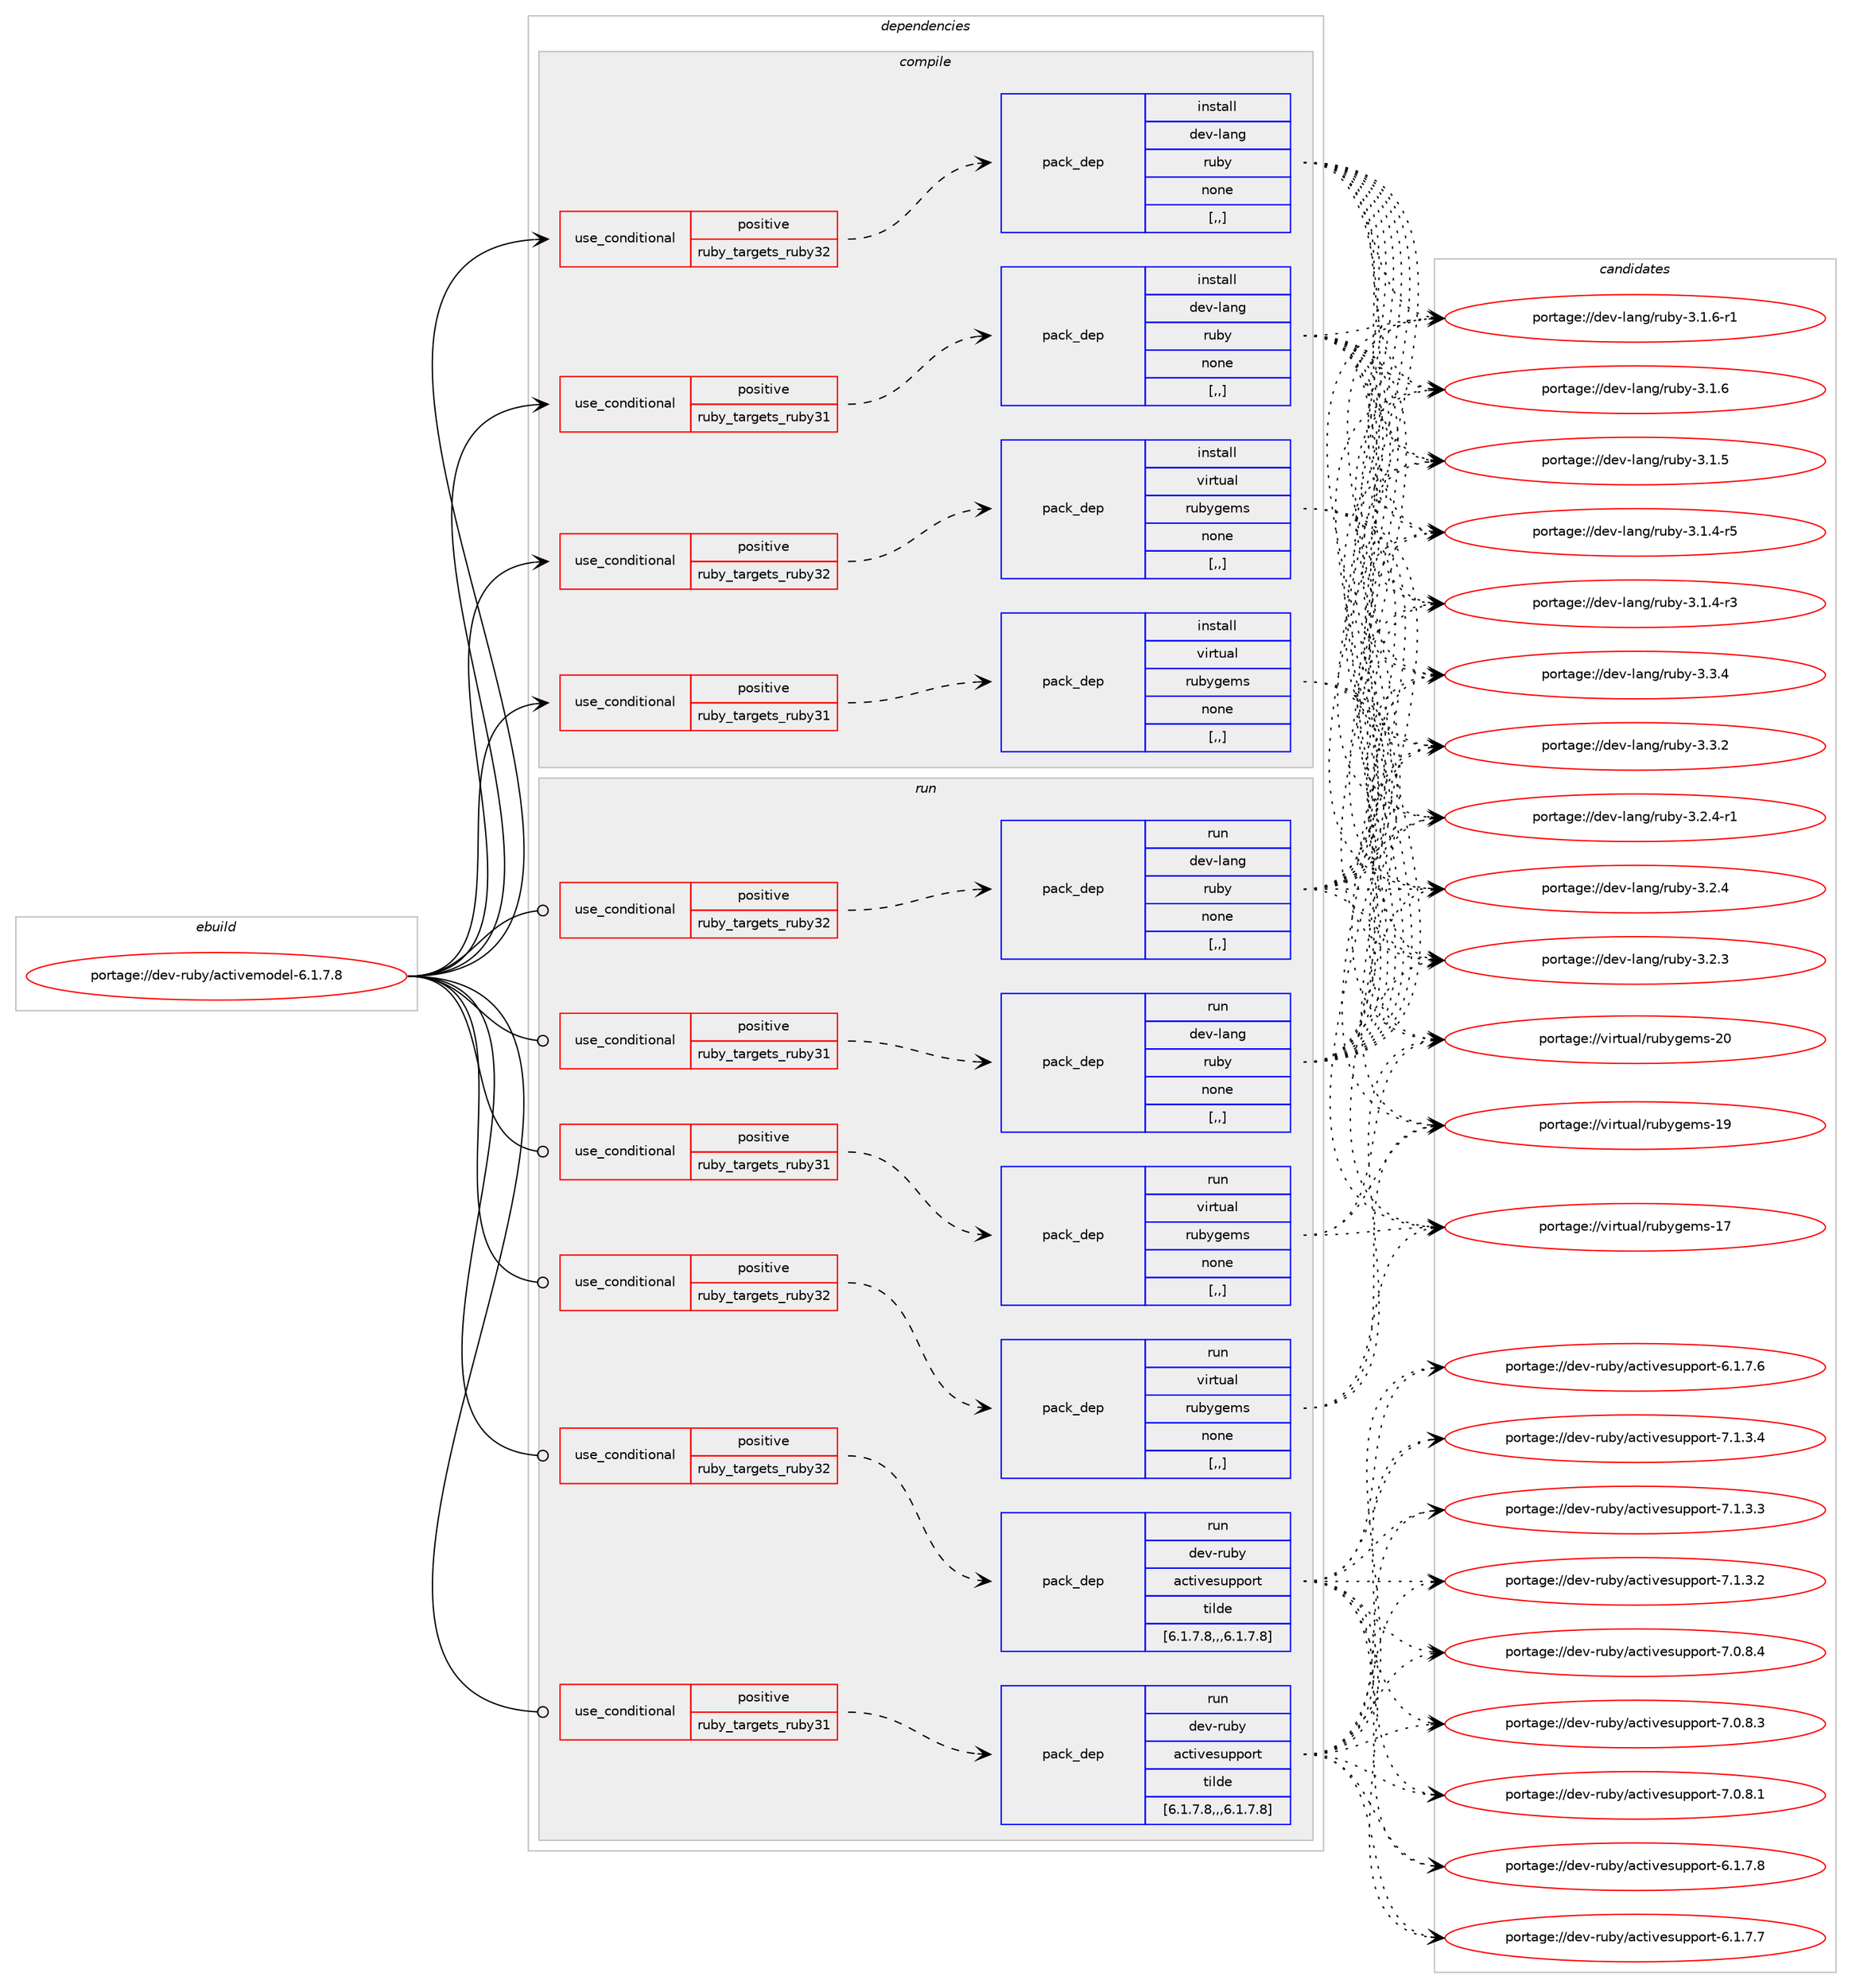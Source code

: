 digraph prolog {

# *************
# Graph options
# *************

newrank=true;
concentrate=true;
compound=true;
graph [rankdir=LR,fontname=Helvetica,fontsize=10,ranksep=1.5];#, ranksep=2.5, nodesep=0.2];
edge  [arrowhead=vee];
node  [fontname=Helvetica,fontsize=10];

# **********
# The ebuild
# **********

subgraph cluster_leftcol {
color=gray;
label=<<i>ebuild</i>>;
id [label="portage://dev-ruby/activemodel-6.1.7.8", color=red, width=4, href="../dev-ruby/activemodel-6.1.7.8.svg"];
}

# ****************
# The dependencies
# ****************

subgraph cluster_midcol {
color=gray;
label=<<i>dependencies</i>>;
subgraph cluster_compile {
fillcolor="#eeeeee";
style=filled;
label=<<i>compile</i>>;
subgraph cond43515 {
dependency174321 [label=<<TABLE BORDER="0" CELLBORDER="1" CELLSPACING="0" CELLPADDING="4"><TR><TD ROWSPAN="3" CELLPADDING="10">use_conditional</TD></TR><TR><TD>positive</TD></TR><TR><TD>ruby_targets_ruby31</TD></TR></TABLE>>, shape=none, color=red];
subgraph pack129525 {
dependency174322 [label=<<TABLE BORDER="0" CELLBORDER="1" CELLSPACING="0" CELLPADDING="4" WIDTH="220"><TR><TD ROWSPAN="6" CELLPADDING="30">pack_dep</TD></TR><TR><TD WIDTH="110">install</TD></TR><TR><TD>dev-lang</TD></TR><TR><TD>ruby</TD></TR><TR><TD>none</TD></TR><TR><TD>[,,]</TD></TR></TABLE>>, shape=none, color=blue];
}
dependency174321:e -> dependency174322:w [weight=20,style="dashed",arrowhead="vee"];
}
id:e -> dependency174321:w [weight=20,style="solid",arrowhead="vee"];
subgraph cond43516 {
dependency174323 [label=<<TABLE BORDER="0" CELLBORDER="1" CELLSPACING="0" CELLPADDING="4"><TR><TD ROWSPAN="3" CELLPADDING="10">use_conditional</TD></TR><TR><TD>positive</TD></TR><TR><TD>ruby_targets_ruby31</TD></TR></TABLE>>, shape=none, color=red];
subgraph pack129526 {
dependency174324 [label=<<TABLE BORDER="0" CELLBORDER="1" CELLSPACING="0" CELLPADDING="4" WIDTH="220"><TR><TD ROWSPAN="6" CELLPADDING="30">pack_dep</TD></TR><TR><TD WIDTH="110">install</TD></TR><TR><TD>virtual</TD></TR><TR><TD>rubygems</TD></TR><TR><TD>none</TD></TR><TR><TD>[,,]</TD></TR></TABLE>>, shape=none, color=blue];
}
dependency174323:e -> dependency174324:w [weight=20,style="dashed",arrowhead="vee"];
}
id:e -> dependency174323:w [weight=20,style="solid",arrowhead="vee"];
subgraph cond43517 {
dependency174325 [label=<<TABLE BORDER="0" CELLBORDER="1" CELLSPACING="0" CELLPADDING="4"><TR><TD ROWSPAN="3" CELLPADDING="10">use_conditional</TD></TR><TR><TD>positive</TD></TR><TR><TD>ruby_targets_ruby32</TD></TR></TABLE>>, shape=none, color=red];
subgraph pack129527 {
dependency174326 [label=<<TABLE BORDER="0" CELLBORDER="1" CELLSPACING="0" CELLPADDING="4" WIDTH="220"><TR><TD ROWSPAN="6" CELLPADDING="30">pack_dep</TD></TR><TR><TD WIDTH="110">install</TD></TR><TR><TD>dev-lang</TD></TR><TR><TD>ruby</TD></TR><TR><TD>none</TD></TR><TR><TD>[,,]</TD></TR></TABLE>>, shape=none, color=blue];
}
dependency174325:e -> dependency174326:w [weight=20,style="dashed",arrowhead="vee"];
}
id:e -> dependency174325:w [weight=20,style="solid",arrowhead="vee"];
subgraph cond43518 {
dependency174327 [label=<<TABLE BORDER="0" CELLBORDER="1" CELLSPACING="0" CELLPADDING="4"><TR><TD ROWSPAN="3" CELLPADDING="10">use_conditional</TD></TR><TR><TD>positive</TD></TR><TR><TD>ruby_targets_ruby32</TD></TR></TABLE>>, shape=none, color=red];
subgraph pack129528 {
dependency174328 [label=<<TABLE BORDER="0" CELLBORDER="1" CELLSPACING="0" CELLPADDING="4" WIDTH="220"><TR><TD ROWSPAN="6" CELLPADDING="30">pack_dep</TD></TR><TR><TD WIDTH="110">install</TD></TR><TR><TD>virtual</TD></TR><TR><TD>rubygems</TD></TR><TR><TD>none</TD></TR><TR><TD>[,,]</TD></TR></TABLE>>, shape=none, color=blue];
}
dependency174327:e -> dependency174328:w [weight=20,style="dashed",arrowhead="vee"];
}
id:e -> dependency174327:w [weight=20,style="solid",arrowhead="vee"];
}
subgraph cluster_compileandrun {
fillcolor="#eeeeee";
style=filled;
label=<<i>compile and run</i>>;
}
subgraph cluster_run {
fillcolor="#eeeeee";
style=filled;
label=<<i>run</i>>;
subgraph cond43519 {
dependency174329 [label=<<TABLE BORDER="0" CELLBORDER="1" CELLSPACING="0" CELLPADDING="4"><TR><TD ROWSPAN="3" CELLPADDING="10">use_conditional</TD></TR><TR><TD>positive</TD></TR><TR><TD>ruby_targets_ruby31</TD></TR></TABLE>>, shape=none, color=red];
subgraph pack129529 {
dependency174330 [label=<<TABLE BORDER="0" CELLBORDER="1" CELLSPACING="0" CELLPADDING="4" WIDTH="220"><TR><TD ROWSPAN="6" CELLPADDING="30">pack_dep</TD></TR><TR><TD WIDTH="110">run</TD></TR><TR><TD>dev-lang</TD></TR><TR><TD>ruby</TD></TR><TR><TD>none</TD></TR><TR><TD>[,,]</TD></TR></TABLE>>, shape=none, color=blue];
}
dependency174329:e -> dependency174330:w [weight=20,style="dashed",arrowhead="vee"];
}
id:e -> dependency174329:w [weight=20,style="solid",arrowhead="odot"];
subgraph cond43520 {
dependency174331 [label=<<TABLE BORDER="0" CELLBORDER="1" CELLSPACING="0" CELLPADDING="4"><TR><TD ROWSPAN="3" CELLPADDING="10">use_conditional</TD></TR><TR><TD>positive</TD></TR><TR><TD>ruby_targets_ruby31</TD></TR></TABLE>>, shape=none, color=red];
subgraph pack129530 {
dependency174332 [label=<<TABLE BORDER="0" CELLBORDER="1" CELLSPACING="0" CELLPADDING="4" WIDTH="220"><TR><TD ROWSPAN="6" CELLPADDING="30">pack_dep</TD></TR><TR><TD WIDTH="110">run</TD></TR><TR><TD>dev-ruby</TD></TR><TR><TD>activesupport</TD></TR><TR><TD>tilde</TD></TR><TR><TD>[6.1.7.8,,,6.1.7.8]</TD></TR></TABLE>>, shape=none, color=blue];
}
dependency174331:e -> dependency174332:w [weight=20,style="dashed",arrowhead="vee"];
}
id:e -> dependency174331:w [weight=20,style="solid",arrowhead="odot"];
subgraph cond43521 {
dependency174333 [label=<<TABLE BORDER="0" CELLBORDER="1" CELLSPACING="0" CELLPADDING="4"><TR><TD ROWSPAN="3" CELLPADDING="10">use_conditional</TD></TR><TR><TD>positive</TD></TR><TR><TD>ruby_targets_ruby31</TD></TR></TABLE>>, shape=none, color=red];
subgraph pack129531 {
dependency174334 [label=<<TABLE BORDER="0" CELLBORDER="1" CELLSPACING="0" CELLPADDING="4" WIDTH="220"><TR><TD ROWSPAN="6" CELLPADDING="30">pack_dep</TD></TR><TR><TD WIDTH="110">run</TD></TR><TR><TD>virtual</TD></TR><TR><TD>rubygems</TD></TR><TR><TD>none</TD></TR><TR><TD>[,,]</TD></TR></TABLE>>, shape=none, color=blue];
}
dependency174333:e -> dependency174334:w [weight=20,style="dashed",arrowhead="vee"];
}
id:e -> dependency174333:w [weight=20,style="solid",arrowhead="odot"];
subgraph cond43522 {
dependency174335 [label=<<TABLE BORDER="0" CELLBORDER="1" CELLSPACING="0" CELLPADDING="4"><TR><TD ROWSPAN="3" CELLPADDING="10">use_conditional</TD></TR><TR><TD>positive</TD></TR><TR><TD>ruby_targets_ruby32</TD></TR></TABLE>>, shape=none, color=red];
subgraph pack129532 {
dependency174336 [label=<<TABLE BORDER="0" CELLBORDER="1" CELLSPACING="0" CELLPADDING="4" WIDTH="220"><TR><TD ROWSPAN="6" CELLPADDING="30">pack_dep</TD></TR><TR><TD WIDTH="110">run</TD></TR><TR><TD>dev-lang</TD></TR><TR><TD>ruby</TD></TR><TR><TD>none</TD></TR><TR><TD>[,,]</TD></TR></TABLE>>, shape=none, color=blue];
}
dependency174335:e -> dependency174336:w [weight=20,style="dashed",arrowhead="vee"];
}
id:e -> dependency174335:w [weight=20,style="solid",arrowhead="odot"];
subgraph cond43523 {
dependency174337 [label=<<TABLE BORDER="0" CELLBORDER="1" CELLSPACING="0" CELLPADDING="4"><TR><TD ROWSPAN="3" CELLPADDING="10">use_conditional</TD></TR><TR><TD>positive</TD></TR><TR><TD>ruby_targets_ruby32</TD></TR></TABLE>>, shape=none, color=red];
subgraph pack129533 {
dependency174338 [label=<<TABLE BORDER="0" CELLBORDER="1" CELLSPACING="0" CELLPADDING="4" WIDTH="220"><TR><TD ROWSPAN="6" CELLPADDING="30">pack_dep</TD></TR><TR><TD WIDTH="110">run</TD></TR><TR><TD>dev-ruby</TD></TR><TR><TD>activesupport</TD></TR><TR><TD>tilde</TD></TR><TR><TD>[6.1.7.8,,,6.1.7.8]</TD></TR></TABLE>>, shape=none, color=blue];
}
dependency174337:e -> dependency174338:w [weight=20,style="dashed",arrowhead="vee"];
}
id:e -> dependency174337:w [weight=20,style="solid",arrowhead="odot"];
subgraph cond43524 {
dependency174339 [label=<<TABLE BORDER="0" CELLBORDER="1" CELLSPACING="0" CELLPADDING="4"><TR><TD ROWSPAN="3" CELLPADDING="10">use_conditional</TD></TR><TR><TD>positive</TD></TR><TR><TD>ruby_targets_ruby32</TD></TR></TABLE>>, shape=none, color=red];
subgraph pack129534 {
dependency174340 [label=<<TABLE BORDER="0" CELLBORDER="1" CELLSPACING="0" CELLPADDING="4" WIDTH="220"><TR><TD ROWSPAN="6" CELLPADDING="30">pack_dep</TD></TR><TR><TD WIDTH="110">run</TD></TR><TR><TD>virtual</TD></TR><TR><TD>rubygems</TD></TR><TR><TD>none</TD></TR><TR><TD>[,,]</TD></TR></TABLE>>, shape=none, color=blue];
}
dependency174339:e -> dependency174340:w [weight=20,style="dashed",arrowhead="vee"];
}
id:e -> dependency174339:w [weight=20,style="solid",arrowhead="odot"];
}
}

# **************
# The candidates
# **************

subgraph cluster_choices {
rank=same;
color=gray;
label=<<i>candidates</i>>;

subgraph choice129525 {
color=black;
nodesep=1;
choice10010111845108971101034711411798121455146514652 [label="portage://dev-lang/ruby-3.3.4", color=red, width=4,href="../dev-lang/ruby-3.3.4.svg"];
choice10010111845108971101034711411798121455146514650 [label="portage://dev-lang/ruby-3.3.2", color=red, width=4,href="../dev-lang/ruby-3.3.2.svg"];
choice100101118451089711010347114117981214551465046524511449 [label="portage://dev-lang/ruby-3.2.4-r1", color=red, width=4,href="../dev-lang/ruby-3.2.4-r1.svg"];
choice10010111845108971101034711411798121455146504652 [label="portage://dev-lang/ruby-3.2.4", color=red, width=4,href="../dev-lang/ruby-3.2.4.svg"];
choice10010111845108971101034711411798121455146504651 [label="portage://dev-lang/ruby-3.2.3", color=red, width=4,href="../dev-lang/ruby-3.2.3.svg"];
choice100101118451089711010347114117981214551464946544511449 [label="portage://dev-lang/ruby-3.1.6-r1", color=red, width=4,href="../dev-lang/ruby-3.1.6-r1.svg"];
choice10010111845108971101034711411798121455146494654 [label="portage://dev-lang/ruby-3.1.6", color=red, width=4,href="../dev-lang/ruby-3.1.6.svg"];
choice10010111845108971101034711411798121455146494653 [label="portage://dev-lang/ruby-3.1.5", color=red, width=4,href="../dev-lang/ruby-3.1.5.svg"];
choice100101118451089711010347114117981214551464946524511453 [label="portage://dev-lang/ruby-3.1.4-r5", color=red, width=4,href="../dev-lang/ruby-3.1.4-r5.svg"];
choice100101118451089711010347114117981214551464946524511451 [label="portage://dev-lang/ruby-3.1.4-r3", color=red, width=4,href="../dev-lang/ruby-3.1.4-r3.svg"];
dependency174322:e -> choice10010111845108971101034711411798121455146514652:w [style=dotted,weight="100"];
dependency174322:e -> choice10010111845108971101034711411798121455146514650:w [style=dotted,weight="100"];
dependency174322:e -> choice100101118451089711010347114117981214551465046524511449:w [style=dotted,weight="100"];
dependency174322:e -> choice10010111845108971101034711411798121455146504652:w [style=dotted,weight="100"];
dependency174322:e -> choice10010111845108971101034711411798121455146504651:w [style=dotted,weight="100"];
dependency174322:e -> choice100101118451089711010347114117981214551464946544511449:w [style=dotted,weight="100"];
dependency174322:e -> choice10010111845108971101034711411798121455146494654:w [style=dotted,weight="100"];
dependency174322:e -> choice10010111845108971101034711411798121455146494653:w [style=dotted,weight="100"];
dependency174322:e -> choice100101118451089711010347114117981214551464946524511453:w [style=dotted,weight="100"];
dependency174322:e -> choice100101118451089711010347114117981214551464946524511451:w [style=dotted,weight="100"];
}
subgraph choice129526 {
color=black;
nodesep=1;
choice118105114116117971084711411798121103101109115455048 [label="portage://virtual/rubygems-20", color=red, width=4,href="../virtual/rubygems-20.svg"];
choice118105114116117971084711411798121103101109115454957 [label="portage://virtual/rubygems-19", color=red, width=4,href="../virtual/rubygems-19.svg"];
choice118105114116117971084711411798121103101109115454955 [label="portage://virtual/rubygems-17", color=red, width=4,href="../virtual/rubygems-17.svg"];
dependency174324:e -> choice118105114116117971084711411798121103101109115455048:w [style=dotted,weight="100"];
dependency174324:e -> choice118105114116117971084711411798121103101109115454957:w [style=dotted,weight="100"];
dependency174324:e -> choice118105114116117971084711411798121103101109115454955:w [style=dotted,weight="100"];
}
subgraph choice129527 {
color=black;
nodesep=1;
choice10010111845108971101034711411798121455146514652 [label="portage://dev-lang/ruby-3.3.4", color=red, width=4,href="../dev-lang/ruby-3.3.4.svg"];
choice10010111845108971101034711411798121455146514650 [label="portage://dev-lang/ruby-3.3.2", color=red, width=4,href="../dev-lang/ruby-3.3.2.svg"];
choice100101118451089711010347114117981214551465046524511449 [label="portage://dev-lang/ruby-3.2.4-r1", color=red, width=4,href="../dev-lang/ruby-3.2.4-r1.svg"];
choice10010111845108971101034711411798121455146504652 [label="portage://dev-lang/ruby-3.2.4", color=red, width=4,href="../dev-lang/ruby-3.2.4.svg"];
choice10010111845108971101034711411798121455146504651 [label="portage://dev-lang/ruby-3.2.3", color=red, width=4,href="../dev-lang/ruby-3.2.3.svg"];
choice100101118451089711010347114117981214551464946544511449 [label="portage://dev-lang/ruby-3.1.6-r1", color=red, width=4,href="../dev-lang/ruby-3.1.6-r1.svg"];
choice10010111845108971101034711411798121455146494654 [label="portage://dev-lang/ruby-3.1.6", color=red, width=4,href="../dev-lang/ruby-3.1.6.svg"];
choice10010111845108971101034711411798121455146494653 [label="portage://dev-lang/ruby-3.1.5", color=red, width=4,href="../dev-lang/ruby-3.1.5.svg"];
choice100101118451089711010347114117981214551464946524511453 [label="portage://dev-lang/ruby-3.1.4-r5", color=red, width=4,href="../dev-lang/ruby-3.1.4-r5.svg"];
choice100101118451089711010347114117981214551464946524511451 [label="portage://dev-lang/ruby-3.1.4-r3", color=red, width=4,href="../dev-lang/ruby-3.1.4-r3.svg"];
dependency174326:e -> choice10010111845108971101034711411798121455146514652:w [style=dotted,weight="100"];
dependency174326:e -> choice10010111845108971101034711411798121455146514650:w [style=dotted,weight="100"];
dependency174326:e -> choice100101118451089711010347114117981214551465046524511449:w [style=dotted,weight="100"];
dependency174326:e -> choice10010111845108971101034711411798121455146504652:w [style=dotted,weight="100"];
dependency174326:e -> choice10010111845108971101034711411798121455146504651:w [style=dotted,weight="100"];
dependency174326:e -> choice100101118451089711010347114117981214551464946544511449:w [style=dotted,weight="100"];
dependency174326:e -> choice10010111845108971101034711411798121455146494654:w [style=dotted,weight="100"];
dependency174326:e -> choice10010111845108971101034711411798121455146494653:w [style=dotted,weight="100"];
dependency174326:e -> choice100101118451089711010347114117981214551464946524511453:w [style=dotted,weight="100"];
dependency174326:e -> choice100101118451089711010347114117981214551464946524511451:w [style=dotted,weight="100"];
}
subgraph choice129528 {
color=black;
nodesep=1;
choice118105114116117971084711411798121103101109115455048 [label="portage://virtual/rubygems-20", color=red, width=4,href="../virtual/rubygems-20.svg"];
choice118105114116117971084711411798121103101109115454957 [label="portage://virtual/rubygems-19", color=red, width=4,href="../virtual/rubygems-19.svg"];
choice118105114116117971084711411798121103101109115454955 [label="portage://virtual/rubygems-17", color=red, width=4,href="../virtual/rubygems-17.svg"];
dependency174328:e -> choice118105114116117971084711411798121103101109115455048:w [style=dotted,weight="100"];
dependency174328:e -> choice118105114116117971084711411798121103101109115454957:w [style=dotted,weight="100"];
dependency174328:e -> choice118105114116117971084711411798121103101109115454955:w [style=dotted,weight="100"];
}
subgraph choice129529 {
color=black;
nodesep=1;
choice10010111845108971101034711411798121455146514652 [label="portage://dev-lang/ruby-3.3.4", color=red, width=4,href="../dev-lang/ruby-3.3.4.svg"];
choice10010111845108971101034711411798121455146514650 [label="portage://dev-lang/ruby-3.3.2", color=red, width=4,href="../dev-lang/ruby-3.3.2.svg"];
choice100101118451089711010347114117981214551465046524511449 [label="portage://dev-lang/ruby-3.2.4-r1", color=red, width=4,href="../dev-lang/ruby-3.2.4-r1.svg"];
choice10010111845108971101034711411798121455146504652 [label="portage://dev-lang/ruby-3.2.4", color=red, width=4,href="../dev-lang/ruby-3.2.4.svg"];
choice10010111845108971101034711411798121455146504651 [label="portage://dev-lang/ruby-3.2.3", color=red, width=4,href="../dev-lang/ruby-3.2.3.svg"];
choice100101118451089711010347114117981214551464946544511449 [label="portage://dev-lang/ruby-3.1.6-r1", color=red, width=4,href="../dev-lang/ruby-3.1.6-r1.svg"];
choice10010111845108971101034711411798121455146494654 [label="portage://dev-lang/ruby-3.1.6", color=red, width=4,href="../dev-lang/ruby-3.1.6.svg"];
choice10010111845108971101034711411798121455146494653 [label="portage://dev-lang/ruby-3.1.5", color=red, width=4,href="../dev-lang/ruby-3.1.5.svg"];
choice100101118451089711010347114117981214551464946524511453 [label="portage://dev-lang/ruby-3.1.4-r5", color=red, width=4,href="../dev-lang/ruby-3.1.4-r5.svg"];
choice100101118451089711010347114117981214551464946524511451 [label="portage://dev-lang/ruby-3.1.4-r3", color=red, width=4,href="../dev-lang/ruby-3.1.4-r3.svg"];
dependency174330:e -> choice10010111845108971101034711411798121455146514652:w [style=dotted,weight="100"];
dependency174330:e -> choice10010111845108971101034711411798121455146514650:w [style=dotted,weight="100"];
dependency174330:e -> choice100101118451089711010347114117981214551465046524511449:w [style=dotted,weight="100"];
dependency174330:e -> choice10010111845108971101034711411798121455146504652:w [style=dotted,weight="100"];
dependency174330:e -> choice10010111845108971101034711411798121455146504651:w [style=dotted,weight="100"];
dependency174330:e -> choice100101118451089711010347114117981214551464946544511449:w [style=dotted,weight="100"];
dependency174330:e -> choice10010111845108971101034711411798121455146494654:w [style=dotted,weight="100"];
dependency174330:e -> choice10010111845108971101034711411798121455146494653:w [style=dotted,weight="100"];
dependency174330:e -> choice100101118451089711010347114117981214551464946524511453:w [style=dotted,weight="100"];
dependency174330:e -> choice100101118451089711010347114117981214551464946524511451:w [style=dotted,weight="100"];
}
subgraph choice129530 {
color=black;
nodesep=1;
choice10010111845114117981214797991161051181011151171121121111141164555464946514652 [label="portage://dev-ruby/activesupport-7.1.3.4", color=red, width=4,href="../dev-ruby/activesupport-7.1.3.4.svg"];
choice10010111845114117981214797991161051181011151171121121111141164555464946514651 [label="portage://dev-ruby/activesupport-7.1.3.3", color=red, width=4,href="../dev-ruby/activesupport-7.1.3.3.svg"];
choice10010111845114117981214797991161051181011151171121121111141164555464946514650 [label="portage://dev-ruby/activesupport-7.1.3.2", color=red, width=4,href="../dev-ruby/activesupport-7.1.3.2.svg"];
choice10010111845114117981214797991161051181011151171121121111141164555464846564652 [label="portage://dev-ruby/activesupport-7.0.8.4", color=red, width=4,href="../dev-ruby/activesupport-7.0.8.4.svg"];
choice10010111845114117981214797991161051181011151171121121111141164555464846564651 [label="portage://dev-ruby/activesupport-7.0.8.3", color=red, width=4,href="../dev-ruby/activesupport-7.0.8.3.svg"];
choice10010111845114117981214797991161051181011151171121121111141164555464846564649 [label="portage://dev-ruby/activesupport-7.0.8.1", color=red, width=4,href="../dev-ruby/activesupport-7.0.8.1.svg"];
choice10010111845114117981214797991161051181011151171121121111141164554464946554656 [label="portage://dev-ruby/activesupport-6.1.7.8", color=red, width=4,href="../dev-ruby/activesupport-6.1.7.8.svg"];
choice10010111845114117981214797991161051181011151171121121111141164554464946554655 [label="portage://dev-ruby/activesupport-6.1.7.7", color=red, width=4,href="../dev-ruby/activesupport-6.1.7.7.svg"];
choice10010111845114117981214797991161051181011151171121121111141164554464946554654 [label="portage://dev-ruby/activesupport-6.1.7.6", color=red, width=4,href="../dev-ruby/activesupport-6.1.7.6.svg"];
dependency174332:e -> choice10010111845114117981214797991161051181011151171121121111141164555464946514652:w [style=dotted,weight="100"];
dependency174332:e -> choice10010111845114117981214797991161051181011151171121121111141164555464946514651:w [style=dotted,weight="100"];
dependency174332:e -> choice10010111845114117981214797991161051181011151171121121111141164555464946514650:w [style=dotted,weight="100"];
dependency174332:e -> choice10010111845114117981214797991161051181011151171121121111141164555464846564652:w [style=dotted,weight="100"];
dependency174332:e -> choice10010111845114117981214797991161051181011151171121121111141164555464846564651:w [style=dotted,weight="100"];
dependency174332:e -> choice10010111845114117981214797991161051181011151171121121111141164555464846564649:w [style=dotted,weight="100"];
dependency174332:e -> choice10010111845114117981214797991161051181011151171121121111141164554464946554656:w [style=dotted,weight="100"];
dependency174332:e -> choice10010111845114117981214797991161051181011151171121121111141164554464946554655:w [style=dotted,weight="100"];
dependency174332:e -> choice10010111845114117981214797991161051181011151171121121111141164554464946554654:w [style=dotted,weight="100"];
}
subgraph choice129531 {
color=black;
nodesep=1;
choice118105114116117971084711411798121103101109115455048 [label="portage://virtual/rubygems-20", color=red, width=4,href="../virtual/rubygems-20.svg"];
choice118105114116117971084711411798121103101109115454957 [label="portage://virtual/rubygems-19", color=red, width=4,href="../virtual/rubygems-19.svg"];
choice118105114116117971084711411798121103101109115454955 [label="portage://virtual/rubygems-17", color=red, width=4,href="../virtual/rubygems-17.svg"];
dependency174334:e -> choice118105114116117971084711411798121103101109115455048:w [style=dotted,weight="100"];
dependency174334:e -> choice118105114116117971084711411798121103101109115454957:w [style=dotted,weight="100"];
dependency174334:e -> choice118105114116117971084711411798121103101109115454955:w [style=dotted,weight="100"];
}
subgraph choice129532 {
color=black;
nodesep=1;
choice10010111845108971101034711411798121455146514652 [label="portage://dev-lang/ruby-3.3.4", color=red, width=4,href="../dev-lang/ruby-3.3.4.svg"];
choice10010111845108971101034711411798121455146514650 [label="portage://dev-lang/ruby-3.3.2", color=red, width=4,href="../dev-lang/ruby-3.3.2.svg"];
choice100101118451089711010347114117981214551465046524511449 [label="portage://dev-lang/ruby-3.2.4-r1", color=red, width=4,href="../dev-lang/ruby-3.2.4-r1.svg"];
choice10010111845108971101034711411798121455146504652 [label="portage://dev-lang/ruby-3.2.4", color=red, width=4,href="../dev-lang/ruby-3.2.4.svg"];
choice10010111845108971101034711411798121455146504651 [label="portage://dev-lang/ruby-3.2.3", color=red, width=4,href="../dev-lang/ruby-3.2.3.svg"];
choice100101118451089711010347114117981214551464946544511449 [label="portage://dev-lang/ruby-3.1.6-r1", color=red, width=4,href="../dev-lang/ruby-3.1.6-r1.svg"];
choice10010111845108971101034711411798121455146494654 [label="portage://dev-lang/ruby-3.1.6", color=red, width=4,href="../dev-lang/ruby-3.1.6.svg"];
choice10010111845108971101034711411798121455146494653 [label="portage://dev-lang/ruby-3.1.5", color=red, width=4,href="../dev-lang/ruby-3.1.5.svg"];
choice100101118451089711010347114117981214551464946524511453 [label="portage://dev-lang/ruby-3.1.4-r5", color=red, width=4,href="../dev-lang/ruby-3.1.4-r5.svg"];
choice100101118451089711010347114117981214551464946524511451 [label="portage://dev-lang/ruby-3.1.4-r3", color=red, width=4,href="../dev-lang/ruby-3.1.4-r3.svg"];
dependency174336:e -> choice10010111845108971101034711411798121455146514652:w [style=dotted,weight="100"];
dependency174336:e -> choice10010111845108971101034711411798121455146514650:w [style=dotted,weight="100"];
dependency174336:e -> choice100101118451089711010347114117981214551465046524511449:w [style=dotted,weight="100"];
dependency174336:e -> choice10010111845108971101034711411798121455146504652:w [style=dotted,weight="100"];
dependency174336:e -> choice10010111845108971101034711411798121455146504651:w [style=dotted,weight="100"];
dependency174336:e -> choice100101118451089711010347114117981214551464946544511449:w [style=dotted,weight="100"];
dependency174336:e -> choice10010111845108971101034711411798121455146494654:w [style=dotted,weight="100"];
dependency174336:e -> choice10010111845108971101034711411798121455146494653:w [style=dotted,weight="100"];
dependency174336:e -> choice100101118451089711010347114117981214551464946524511453:w [style=dotted,weight="100"];
dependency174336:e -> choice100101118451089711010347114117981214551464946524511451:w [style=dotted,weight="100"];
}
subgraph choice129533 {
color=black;
nodesep=1;
choice10010111845114117981214797991161051181011151171121121111141164555464946514652 [label="portage://dev-ruby/activesupport-7.1.3.4", color=red, width=4,href="../dev-ruby/activesupport-7.1.3.4.svg"];
choice10010111845114117981214797991161051181011151171121121111141164555464946514651 [label="portage://dev-ruby/activesupport-7.1.3.3", color=red, width=4,href="../dev-ruby/activesupport-7.1.3.3.svg"];
choice10010111845114117981214797991161051181011151171121121111141164555464946514650 [label="portage://dev-ruby/activesupport-7.1.3.2", color=red, width=4,href="../dev-ruby/activesupport-7.1.3.2.svg"];
choice10010111845114117981214797991161051181011151171121121111141164555464846564652 [label="portage://dev-ruby/activesupport-7.0.8.4", color=red, width=4,href="../dev-ruby/activesupport-7.0.8.4.svg"];
choice10010111845114117981214797991161051181011151171121121111141164555464846564651 [label="portage://dev-ruby/activesupport-7.0.8.3", color=red, width=4,href="../dev-ruby/activesupport-7.0.8.3.svg"];
choice10010111845114117981214797991161051181011151171121121111141164555464846564649 [label="portage://dev-ruby/activesupport-7.0.8.1", color=red, width=4,href="../dev-ruby/activesupport-7.0.8.1.svg"];
choice10010111845114117981214797991161051181011151171121121111141164554464946554656 [label="portage://dev-ruby/activesupport-6.1.7.8", color=red, width=4,href="../dev-ruby/activesupport-6.1.7.8.svg"];
choice10010111845114117981214797991161051181011151171121121111141164554464946554655 [label="portage://dev-ruby/activesupport-6.1.7.7", color=red, width=4,href="../dev-ruby/activesupport-6.1.7.7.svg"];
choice10010111845114117981214797991161051181011151171121121111141164554464946554654 [label="portage://dev-ruby/activesupport-6.1.7.6", color=red, width=4,href="../dev-ruby/activesupport-6.1.7.6.svg"];
dependency174338:e -> choice10010111845114117981214797991161051181011151171121121111141164555464946514652:w [style=dotted,weight="100"];
dependency174338:e -> choice10010111845114117981214797991161051181011151171121121111141164555464946514651:w [style=dotted,weight="100"];
dependency174338:e -> choice10010111845114117981214797991161051181011151171121121111141164555464946514650:w [style=dotted,weight="100"];
dependency174338:e -> choice10010111845114117981214797991161051181011151171121121111141164555464846564652:w [style=dotted,weight="100"];
dependency174338:e -> choice10010111845114117981214797991161051181011151171121121111141164555464846564651:w [style=dotted,weight="100"];
dependency174338:e -> choice10010111845114117981214797991161051181011151171121121111141164555464846564649:w [style=dotted,weight="100"];
dependency174338:e -> choice10010111845114117981214797991161051181011151171121121111141164554464946554656:w [style=dotted,weight="100"];
dependency174338:e -> choice10010111845114117981214797991161051181011151171121121111141164554464946554655:w [style=dotted,weight="100"];
dependency174338:e -> choice10010111845114117981214797991161051181011151171121121111141164554464946554654:w [style=dotted,weight="100"];
}
subgraph choice129534 {
color=black;
nodesep=1;
choice118105114116117971084711411798121103101109115455048 [label="portage://virtual/rubygems-20", color=red, width=4,href="../virtual/rubygems-20.svg"];
choice118105114116117971084711411798121103101109115454957 [label="portage://virtual/rubygems-19", color=red, width=4,href="../virtual/rubygems-19.svg"];
choice118105114116117971084711411798121103101109115454955 [label="portage://virtual/rubygems-17", color=red, width=4,href="../virtual/rubygems-17.svg"];
dependency174340:e -> choice118105114116117971084711411798121103101109115455048:w [style=dotted,weight="100"];
dependency174340:e -> choice118105114116117971084711411798121103101109115454957:w [style=dotted,weight="100"];
dependency174340:e -> choice118105114116117971084711411798121103101109115454955:w [style=dotted,weight="100"];
}
}

}
